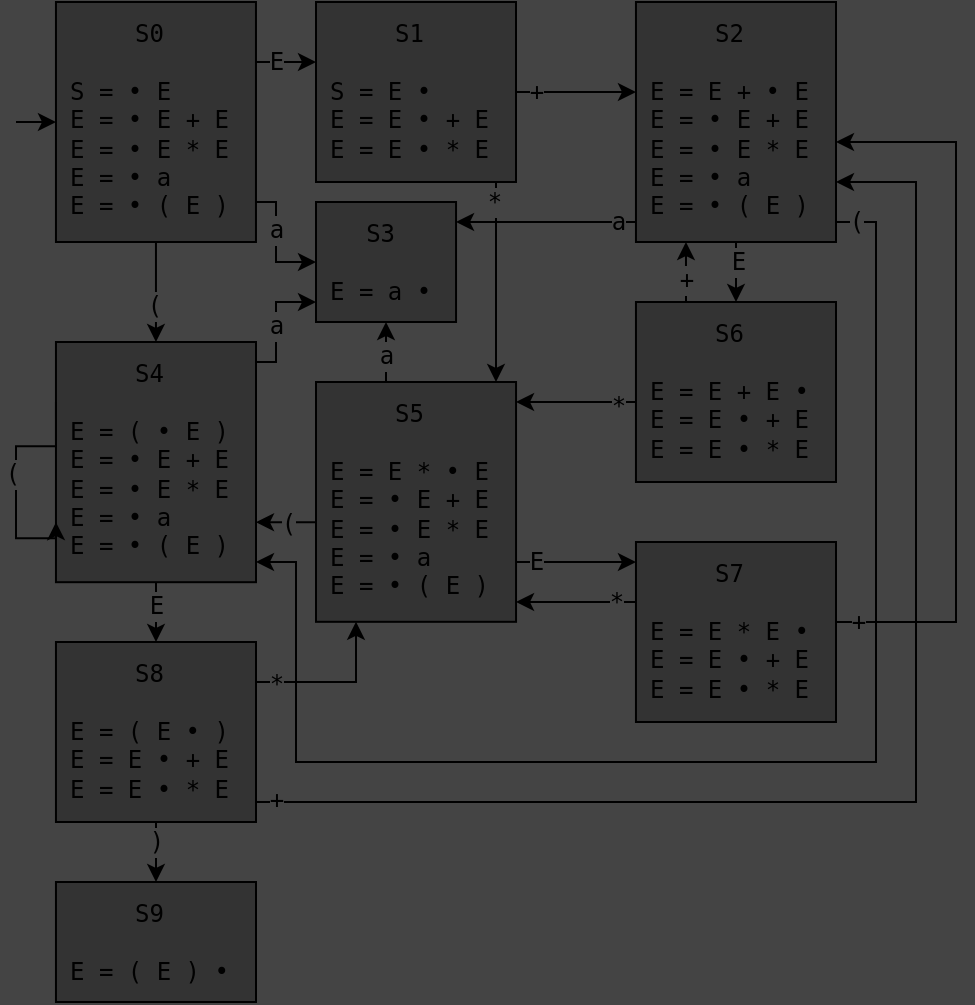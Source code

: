 <mxfile version="24.7.8">
  <diagram name="Page-1" id="PYJ2EbEZMSt3SerLNBYG">
    <mxGraphModel dx="580" dy="589" grid="1" gridSize="10" guides="1" tooltips="1" connect="1" arrows="1" fold="1" page="1" pageScale="1" pageWidth="827" pageHeight="1169" background="#444444" math="0" shadow="0">
      <root>
        <mxCell id="0" />
        <mxCell id="1" parent="0" />
        <mxCell id="hS7_LjZfpNOxfmpkIFcN-10" style="edgeStyle=orthogonalEdgeStyle;rounded=0;orthogonalLoop=1;jettySize=auto;html=1;fontFamily=monospace;fontSize=12;fontColor=default;" parent="1" source="hS7_LjZfpNOxfmpkIFcN-1" target="hS7_LjZfpNOxfmpkIFcN-6" edge="1">
          <mxGeometry relative="1" as="geometry">
            <Array as="points">
              <mxPoint x="160" y="40" />
              <mxPoint x="160" y="40" />
            </Array>
          </mxGeometry>
        </mxCell>
        <mxCell id="hS7_LjZfpNOxfmpkIFcN-14" value="E" style="edgeLabel;html=1;align=center;verticalAlign=middle;resizable=0;points=[];rounded=0;strokeColor=default;spacing=10;fontFamily=monospace;fontSize=12;fontColor=default;fillColor=default;labelBackgroundColor=#444444;" parent="hS7_LjZfpNOxfmpkIFcN-10" vertex="1" connectable="0">
          <mxGeometry x="-0.02" relative="1" as="geometry">
            <mxPoint x="-5" as="offset" />
          </mxGeometry>
        </mxCell>
        <mxCell id="hS7_LjZfpNOxfmpkIFcN-18" style="rounded=0;orthogonalLoop=1;jettySize=auto;html=1;fontFamily=monospace;fontSize=12;fontColor=default;edgeStyle=orthogonalEdgeStyle;" parent="1" source="hS7_LjZfpNOxfmpkIFcN-1" target="hS7_LjZfpNOxfmpkIFcN-4" edge="1">
          <mxGeometry relative="1" as="geometry">
            <Array as="points">
              <mxPoint x="160" y="110" />
              <mxPoint x="160" y="140" />
            </Array>
          </mxGeometry>
        </mxCell>
        <mxCell id="hS7_LjZfpNOxfmpkIFcN-19" value="a" style="edgeLabel;html=1;align=center;verticalAlign=middle;resizable=0;points=[];rounded=0;strokeColor=default;spacing=10;fontFamily=monospace;fontSize=12;fontColor=default;fillColor=default;labelBackgroundColor=#444444;" parent="hS7_LjZfpNOxfmpkIFcN-18" vertex="1" connectable="0">
          <mxGeometry x="-0.008" relative="1" as="geometry">
            <mxPoint y="-6" as="offset" />
          </mxGeometry>
        </mxCell>
        <mxCell id="hS7_LjZfpNOxfmpkIFcN-31" style="edgeStyle=orthogonalEdgeStyle;rounded=0;orthogonalLoop=1;jettySize=auto;html=1;fontFamily=monospace;fontSize=12;fontColor=default;" parent="1" source="hS7_LjZfpNOxfmpkIFcN-1" target="hS7_LjZfpNOxfmpkIFcN-2" edge="1">
          <mxGeometry relative="1" as="geometry" />
        </mxCell>
        <mxCell id="hS7_LjZfpNOxfmpkIFcN-32" value="(" style="edgeLabel;html=1;align=center;verticalAlign=middle;resizable=0;points=[];rounded=0;strokeColor=default;spacing=10;fontFamily=monospace;fontSize=12;fontColor=default;fillColor=default;labelBackgroundColor=#444444;" parent="hS7_LjZfpNOxfmpkIFcN-31" vertex="1" connectable="0">
          <mxGeometry x="0.259" y="-1" relative="1" as="geometry">
            <mxPoint as="offset" />
          </mxGeometry>
        </mxCell>
        <mxCell id="hS7_LjZfpNOxfmpkIFcN-1" value="&lt;div style=&quot;text-align: center;&quot;&gt;S0&lt;/div&gt;&lt;div&gt;&lt;br&gt;&lt;/div&gt;S = •&amp;nbsp;E&lt;div&gt;E =&amp;nbsp;&lt;span style=&quot;background-color: initial;&quot;&gt;•&lt;/span&gt;&lt;span style=&quot;background-color: initial;&quot;&gt;&amp;nbsp;E + E&lt;/span&gt;&lt;/div&gt;&lt;div&gt;E =&amp;nbsp;&lt;span style=&quot;background-color: initial;&quot;&gt;•&lt;/span&gt;&lt;span style=&quot;background-color: initial;&quot;&gt;&amp;nbsp;E * E&lt;/span&gt;&lt;/div&gt;&lt;div&gt;E =&amp;nbsp;&lt;span style=&quot;background-color: initial;&quot;&gt;•&lt;/span&gt;&lt;span style=&quot;background-color: initial;&quot;&gt;&amp;nbsp;a&lt;/span&gt;&lt;/div&gt;&lt;div&gt;E =&amp;nbsp;&lt;span style=&quot;background-color: initial;&quot;&gt;•&lt;/span&gt;&lt;span style=&quot;background-color: initial;&quot;&gt;&amp;nbsp;( E )&lt;/span&gt;&lt;/div&gt;" style="rounded=0;whiteSpace=wrap;html=1;fontFamily=monospace;align=left;spacing=7;verticalAlign=top;spacingTop=-3;fillColor=#333333;" parent="1" vertex="1">
          <mxGeometry x="49.98" y="10" width="100" height="120" as="geometry" />
        </mxCell>
        <mxCell id="hS7_LjZfpNOxfmpkIFcN-36" style="edgeStyle=orthogonalEdgeStyle;rounded=0;orthogonalLoop=1;jettySize=auto;html=1;fontFamily=monospace;fontSize=12;fontColor=default;" parent="1" source="hS7_LjZfpNOxfmpkIFcN-2" target="hS7_LjZfpNOxfmpkIFcN-3" edge="1">
          <mxGeometry relative="1" as="geometry" />
        </mxCell>
        <mxCell id="hS7_LjZfpNOxfmpkIFcN-37" value="E" style="edgeLabel;html=1;align=center;verticalAlign=middle;resizable=0;points=[];rounded=0;strokeColor=default;spacing=10;fontFamily=monospace;fontSize=12;fontColor=default;fillColor=default;labelBackgroundColor=#444444;" parent="hS7_LjZfpNOxfmpkIFcN-36" vertex="1" connectable="0">
          <mxGeometry x="0.278" relative="1" as="geometry">
            <mxPoint as="offset" />
          </mxGeometry>
        </mxCell>
        <mxCell id="hS7_LjZfpNOxfmpkIFcN-53" style="edgeStyle=orthogonalEdgeStyle;rounded=0;orthogonalLoop=1;jettySize=auto;html=1;fontFamily=monospace;fontSize=12;fontColor=default;" parent="1" source="hS7_LjZfpNOxfmpkIFcN-2" target="hS7_LjZfpNOxfmpkIFcN-4" edge="1">
          <mxGeometry relative="1" as="geometry">
            <Array as="points">
              <mxPoint x="160" y="190" />
              <mxPoint x="160" y="160" />
            </Array>
          </mxGeometry>
        </mxCell>
        <mxCell id="hS7_LjZfpNOxfmpkIFcN-54" value="a" style="edgeLabel;html=1;align=center;verticalAlign=middle;resizable=0;points=[];rounded=0;strokeColor=default;spacing=10;fontFamily=monospace;fontSize=12;fontColor=default;fillColor=default;labelBackgroundColor=#444444;" parent="hS7_LjZfpNOxfmpkIFcN-53" vertex="1" connectable="0">
          <mxGeometry x="0.553" y="-2" relative="1" as="geometry">
            <mxPoint x="-7" y="10" as="offset" />
          </mxGeometry>
        </mxCell>
        <mxCell id="hS7_LjZfpNOxfmpkIFcN-2" value="&lt;div style=&quot;text-align: center;&quot;&gt;S4&lt;/div&gt;&lt;div&gt;&lt;br&gt;&lt;/div&gt;&lt;div&gt;E = (&amp;nbsp;&lt;span style=&quot;background-color: initial;&quot;&gt;•&lt;/span&gt;&lt;span style=&quot;background-color: initial;&quot;&gt;&amp;nbsp;E )&lt;/span&gt;&lt;/div&gt;&lt;div&gt;E =&amp;nbsp;&lt;span style=&quot;background-color: initial;&quot;&gt;•&lt;/span&gt;&lt;span style=&quot;background-color: initial;&quot;&gt;&amp;nbsp;E + E&lt;/span&gt;&lt;/div&gt;&lt;div&gt;E =&amp;nbsp;&lt;span style=&quot;background-color: initial;&quot;&gt;•&lt;/span&gt;&lt;span style=&quot;background-color: initial;&quot;&gt;&amp;nbsp;E * E&lt;/span&gt;&lt;/div&gt;&lt;div&gt;E =&amp;nbsp;&lt;span style=&quot;background-color: initial;&quot;&gt;•&lt;/span&gt;&lt;span style=&quot;background-color: initial;&quot;&gt;&amp;nbsp;a&lt;/span&gt;&lt;/div&gt;&lt;div&gt;E =&amp;nbsp;&lt;span style=&quot;background-color: initial;&quot;&gt;•&lt;/span&gt;&lt;span style=&quot;background-color: initial;&quot;&gt;&amp;nbsp;( E )&lt;/span&gt;&lt;/div&gt;" style="rounded=0;whiteSpace=wrap;html=1;fontFamily=monospace;align=left;spacing=7;verticalAlign=top;spacingTop=-3;fillColor=#333333;" parent="1" vertex="1">
          <mxGeometry x="49.98" y="180" width="100.02" height="120.09" as="geometry" />
        </mxCell>
        <mxCell id="hS7_LjZfpNOxfmpkIFcN-38" style="edgeStyle=orthogonalEdgeStyle;rounded=0;orthogonalLoop=1;jettySize=auto;html=1;fontFamily=monospace;fontSize=12;fontColor=default;" parent="1" source="hS7_LjZfpNOxfmpkIFcN-3" target="hS7_LjZfpNOxfmpkIFcN-9" edge="1">
          <mxGeometry relative="1" as="geometry" />
        </mxCell>
        <mxCell id="hS7_LjZfpNOxfmpkIFcN-39" value=")" style="edgeLabel;html=1;align=center;verticalAlign=middle;resizable=0;points=[];rounded=0;strokeColor=default;spacing=10;fontFamily=monospace;fontSize=12;fontColor=default;fillColor=default;labelBackgroundColor=#444444;" parent="hS7_LjZfpNOxfmpkIFcN-38" vertex="1" connectable="0">
          <mxGeometry x="0.605" relative="1" as="geometry">
            <mxPoint y="-10" as="offset" />
          </mxGeometry>
        </mxCell>
        <mxCell id="hS7_LjZfpNOxfmpkIFcN-47" style="edgeStyle=orthogonalEdgeStyle;rounded=0;orthogonalLoop=1;jettySize=auto;html=1;fontFamily=monospace;fontSize=12;fontColor=default;" parent="1" source="hS7_LjZfpNOxfmpkIFcN-3" target="hS7_LjZfpNOxfmpkIFcN-22" edge="1">
          <mxGeometry relative="1" as="geometry">
            <Array as="points">
              <mxPoint x="200" y="350" />
            </Array>
          </mxGeometry>
        </mxCell>
        <mxCell id="hS7_LjZfpNOxfmpkIFcN-48" value="*" style="edgeLabel;html=1;align=center;verticalAlign=middle;resizable=0;points=[];rounded=0;strokeColor=default;spacing=10;fontFamily=monospace;fontSize=12;fontColor=default;fillColor=default;labelBackgroundColor=#444444;" parent="hS7_LjZfpNOxfmpkIFcN-47" vertex="1" connectable="0">
          <mxGeometry x="-0.205" y="-1" relative="1" as="geometry">
            <mxPoint x="-22" as="offset" />
          </mxGeometry>
        </mxCell>
        <mxCell id="hS7_LjZfpNOxfmpkIFcN-49" style="edgeStyle=orthogonalEdgeStyle;rounded=0;orthogonalLoop=1;jettySize=auto;html=1;fontFamily=monospace;fontSize=12;fontColor=default;" parent="1" source="hS7_LjZfpNOxfmpkIFcN-3" target="hS7_LjZfpNOxfmpkIFcN-5" edge="1">
          <mxGeometry relative="1" as="geometry">
            <Array as="points">
              <mxPoint x="480" y="410" />
              <mxPoint x="480" y="100" />
            </Array>
          </mxGeometry>
        </mxCell>
        <mxCell id="hS7_LjZfpNOxfmpkIFcN-50" value="+" style="edgeLabel;html=1;align=center;verticalAlign=middle;resizable=0;points=[];rounded=0;strokeColor=default;spacing=10;fontFamily=monospace;fontSize=12;fontColor=default;fillColor=default;labelBackgroundColor=#444444;" parent="hS7_LjZfpNOxfmpkIFcN-49" vertex="1" connectable="0">
          <mxGeometry x="-0.904" y="1" relative="1" as="geometry">
            <mxPoint x="-23" as="offset" />
          </mxGeometry>
        </mxCell>
        <mxCell id="hS7_LjZfpNOxfmpkIFcN-3" value="&lt;div style=&quot;text-align: center;&quot;&gt;S8&lt;/div&gt;&lt;div&gt;&lt;br&gt;&lt;/div&gt;E = ( E •&amp;nbsp;)&lt;div&gt;E = E&amp;nbsp;&lt;span style=&quot;background-color: initial;&quot;&gt;•&lt;/span&gt;&lt;span style=&quot;background-color: initial;&quot;&gt;&amp;nbsp;+ E&lt;/span&gt;&lt;/div&gt;&lt;div&gt;E = E&amp;nbsp;&lt;span style=&quot;background-color: initial;&quot;&gt;•&lt;/span&gt;&lt;span style=&quot;background-color: initial;&quot;&gt;&amp;nbsp;* E&lt;/span&gt;&lt;/div&gt;" style="rounded=0;whiteSpace=wrap;html=1;fontFamily=monospace;align=left;spacing=7;verticalAlign=top;spacingTop=-3;fillColor=#333333;" parent="1" vertex="1">
          <mxGeometry x="49.98" y="330" width="100.02" height="90" as="geometry" />
        </mxCell>
        <mxCell id="hS7_LjZfpNOxfmpkIFcN-4" value="&lt;div style=&quot;text-align: center;&quot;&gt;S3&lt;/div&gt;&lt;div&gt;&lt;br&gt;&lt;/div&gt;&lt;div&gt;E = a •&lt;/div&gt;" style="rounded=0;whiteSpace=wrap;html=1;fontFamily=monospace;align=left;spacing=7;verticalAlign=top;spacingTop=-3;fillColor=#333333;" parent="1" vertex="1">
          <mxGeometry x="180" y="110" width="70.02" height="60" as="geometry" />
        </mxCell>
        <mxCell id="hS7_LjZfpNOxfmpkIFcN-12" style="edgeStyle=orthogonalEdgeStyle;rounded=0;orthogonalLoop=1;jettySize=auto;html=1;fontFamily=monospace;fontSize=12;fontColor=default;" parent="1" source="hS7_LjZfpNOxfmpkIFcN-5" target="hS7_LjZfpNOxfmpkIFcN-7" edge="1">
          <mxGeometry relative="1" as="geometry">
            <mxPoint x="400" y="232.09" as="sourcePoint" />
          </mxGeometry>
        </mxCell>
        <mxCell id="hS7_LjZfpNOxfmpkIFcN-16" value="E" style="edgeLabel;html=1;align=center;verticalAlign=middle;resizable=0;points=[];rounded=0;strokeColor=default;spacing=10;fontFamily=monospace;fontSize=12;fontColor=default;fillColor=default;labelBackgroundColor=#444444;" parent="hS7_LjZfpNOxfmpkIFcN-12" vertex="1" connectable="0">
          <mxGeometry x="-0.608" y="1" relative="1" as="geometry">
            <mxPoint as="offset" />
          </mxGeometry>
        </mxCell>
        <mxCell id="hS7_LjZfpNOxfmpkIFcN-20" style="edgeStyle=orthogonalEdgeStyle;rounded=0;orthogonalLoop=1;jettySize=auto;html=1;fontFamily=monospace;fontSize=12;fontColor=default;" parent="1" source="hS7_LjZfpNOxfmpkIFcN-5" target="hS7_LjZfpNOxfmpkIFcN-4" edge="1">
          <mxGeometry relative="1" as="geometry">
            <Array as="points">
              <mxPoint x="300" y="120" />
              <mxPoint x="300" y="120" />
            </Array>
            <mxPoint x="349.98" y="172.097" as="sourcePoint" />
          </mxGeometry>
        </mxCell>
        <mxCell id="hS7_LjZfpNOxfmpkIFcN-21" value="a" style="edgeLabel;html=1;align=center;verticalAlign=middle;resizable=0;points=[];rounded=0;strokeColor=default;spacing=10;fontFamily=monospace;fontSize=12;fontColor=default;fillColor=default;labelBackgroundColor=#444444;" parent="hS7_LjZfpNOxfmpkIFcN-20" vertex="1" connectable="0">
          <mxGeometry x="-0.105" y="1" relative="1" as="geometry">
            <mxPoint x="31" y="-1" as="offset" />
          </mxGeometry>
        </mxCell>
        <mxCell id="hS7_LjZfpNOxfmpkIFcN-40" style="edgeStyle=orthogonalEdgeStyle;rounded=0;orthogonalLoop=1;jettySize=auto;html=1;fontFamily=monospace;fontSize=12;fontColor=default;" parent="1" source="hS7_LjZfpNOxfmpkIFcN-5" target="hS7_LjZfpNOxfmpkIFcN-2" edge="1">
          <mxGeometry relative="1" as="geometry">
            <mxPoint x="349.98" y="220.09" as="sourcePoint" />
            <Array as="points">
              <mxPoint x="460" y="120" />
              <mxPoint x="460" y="390" />
              <mxPoint x="170" y="390" />
              <mxPoint x="170" y="290" />
            </Array>
          </mxGeometry>
        </mxCell>
        <mxCell id="hS7_LjZfpNOxfmpkIFcN-42" value="(" style="edgeLabel;html=1;align=center;verticalAlign=middle;resizable=0;points=[];rounded=0;strokeColor=default;spacing=10;fontFamily=monospace;fontSize=12;fontColor=default;fillColor=default;labelBackgroundColor=#444444;" parent="hS7_LjZfpNOxfmpkIFcN-40" vertex="1" connectable="0">
          <mxGeometry x="0.043" y="-1" relative="1" as="geometry">
            <mxPoint x="65" y="-269" as="offset" />
          </mxGeometry>
        </mxCell>
        <mxCell id="hS7_LjZfpNOxfmpkIFcN-5" value="&lt;div style=&quot;text-align: center;&quot;&gt;S2&lt;/div&gt;&lt;div&gt;&lt;br&gt;&lt;/div&gt;&lt;div&gt;E = E +&amp;nbsp;&lt;span style=&quot;background-color: initial;&quot;&gt;•&lt;/span&gt;&lt;span style=&quot;background-color: initial;&quot;&gt;&amp;nbsp;E&lt;/span&gt;&lt;/div&gt;&lt;div&gt;E =&amp;nbsp;&lt;span style=&quot;background-color: initial;&quot;&gt;•&lt;/span&gt;&lt;span style=&quot;background-color: initial;&quot;&gt;&amp;nbsp;E + E&lt;/span&gt;&lt;/div&gt;&lt;div&gt;E =&amp;nbsp;&lt;span style=&quot;background-color: initial;&quot;&gt;•&lt;/span&gt;&lt;span style=&quot;background-color: initial;&quot;&gt;&amp;nbsp;E * E&lt;/span&gt;&lt;/div&gt;&lt;div&gt;E =&amp;nbsp;&lt;span style=&quot;background-color: initial;&quot;&gt;•&lt;/span&gt;&lt;span style=&quot;background-color: initial;&quot;&gt;&amp;nbsp;a&lt;/span&gt;&lt;/div&gt;&lt;div&gt;E =&amp;nbsp;&lt;span style=&quot;background-color: initial;&quot;&gt;•&lt;/span&gt;&lt;span style=&quot;background-color: initial;&quot;&gt;&amp;nbsp;( E )&lt;/span&gt;&lt;/div&gt;" style="rounded=0;whiteSpace=wrap;html=1;fontFamily=monospace;align=left;spacing=7;verticalAlign=top;spacingTop=-3;fillColor=#333333;" parent="1" vertex="1">
          <mxGeometry x="339.98" y="10" width="100.02" height="120" as="geometry" />
        </mxCell>
        <mxCell id="hS7_LjZfpNOxfmpkIFcN-11" style="edgeStyle=orthogonalEdgeStyle;rounded=0;orthogonalLoop=1;jettySize=auto;html=1;fontFamily=monospace;fontSize=12;fontColor=default;" parent="1" source="hS7_LjZfpNOxfmpkIFcN-6" target="hS7_LjZfpNOxfmpkIFcN-5" edge="1">
          <mxGeometry relative="1" as="geometry">
            <Array as="points">
              <mxPoint x="340" y="40" />
              <mxPoint x="340" y="40" />
            </Array>
          </mxGeometry>
        </mxCell>
        <mxCell id="hS7_LjZfpNOxfmpkIFcN-15" value="+" style="edgeLabel;html=1;align=center;verticalAlign=middle;resizable=0;points=[];rounded=0;strokeColor=default;spacing=10;fontFamily=monospace;fontSize=12;fontColor=default;fillColor=default;labelBackgroundColor=#444444;" parent="hS7_LjZfpNOxfmpkIFcN-11" vertex="1" connectable="0">
          <mxGeometry x="-0.18" relative="1" as="geometry">
            <mxPoint x="-15" as="offset" />
          </mxGeometry>
        </mxCell>
        <mxCell id="hS7_LjZfpNOxfmpkIFcN-23" style="edgeStyle=orthogonalEdgeStyle;rounded=0;orthogonalLoop=1;jettySize=auto;html=1;fontFamily=monospace;fontSize=12;fontColor=default;exitX=0.75;exitY=1;exitDx=0;exitDy=0;" parent="1" source="hS7_LjZfpNOxfmpkIFcN-6" target="hS7_LjZfpNOxfmpkIFcN-22" edge="1">
          <mxGeometry relative="1" as="geometry">
            <Array as="points">
              <mxPoint x="270" y="100" />
            </Array>
          </mxGeometry>
        </mxCell>
        <mxCell id="hS7_LjZfpNOxfmpkIFcN-24" value="*" style="edgeLabel;html=1;align=center;verticalAlign=middle;resizable=0;points=[];rounded=0;strokeColor=default;spacing=10;fontFamily=monospace;fontSize=12;fontColor=default;fillColor=default;labelBackgroundColor=#444444;" parent="hS7_LjZfpNOxfmpkIFcN-23" vertex="1" connectable="0">
          <mxGeometry x="0.408" y="1" relative="1" as="geometry">
            <mxPoint x="-2" y="-56" as="offset" />
          </mxGeometry>
        </mxCell>
        <mxCell id="hS7_LjZfpNOxfmpkIFcN-6" value="&lt;div style=&quot;text-align: center;&quot;&gt;S1&lt;/div&gt;&lt;div&gt;&lt;br&gt;&lt;/div&gt;S = E •&lt;div&gt;E = E&amp;nbsp;&lt;span style=&quot;background-color: initial;&quot;&gt;•&lt;/span&gt;&lt;span style=&quot;background-color: initial;&quot;&gt;&amp;nbsp;+ E&lt;/span&gt;&lt;/div&gt;&lt;div&gt;E = E&amp;nbsp;&lt;span style=&quot;background-color: initial;&quot;&gt;•&lt;/span&gt;&lt;span style=&quot;background-color: initial;&quot;&gt;&amp;nbsp;* E&lt;/span&gt;&lt;/div&gt;" style="rounded=0;whiteSpace=wrap;html=1;fontFamily=monospace;align=left;spacing=7;verticalAlign=top;spacingTop=-3;fillColor=#333333;" parent="1" vertex="1">
          <mxGeometry x="180" y="10" width="100" height="90" as="geometry" />
        </mxCell>
        <mxCell id="hS7_LjZfpNOxfmpkIFcN-13" style="edgeStyle=orthogonalEdgeStyle;rounded=0;orthogonalLoop=1;jettySize=auto;html=1;fontFamily=monospace;fontSize=12;fontColor=default;entryX=0.25;entryY=1;entryDx=0;entryDy=0;" parent="1" source="hS7_LjZfpNOxfmpkIFcN-7" target="hS7_LjZfpNOxfmpkIFcN-5" edge="1">
          <mxGeometry relative="1" as="geometry">
            <mxPoint x="380" y="232.09" as="targetPoint" />
            <Array as="points">
              <mxPoint x="365" y="150" />
              <mxPoint x="365" y="150" />
            </Array>
          </mxGeometry>
        </mxCell>
        <mxCell id="hS7_LjZfpNOxfmpkIFcN-17" value="+" style="edgeLabel;html=1;align=center;verticalAlign=middle;resizable=0;points=[];rounded=0;strokeColor=default;spacing=10;fontFamily=monospace;fontSize=12;fontColor=default;fillColor=default;labelBackgroundColor=#444444;" parent="hS7_LjZfpNOxfmpkIFcN-13" vertex="1" connectable="0">
          <mxGeometry x="-0.267" relative="1" as="geometry">
            <mxPoint as="offset" />
          </mxGeometry>
        </mxCell>
        <mxCell id="hS7_LjZfpNOxfmpkIFcN-25" style="edgeStyle=orthogonalEdgeStyle;rounded=0;orthogonalLoop=1;jettySize=auto;html=1;fontFamily=monospace;fontSize=12;fontColor=default;" parent="1" source="hS7_LjZfpNOxfmpkIFcN-7" target="hS7_LjZfpNOxfmpkIFcN-22" edge="1">
          <mxGeometry relative="1" as="geometry">
            <Array as="points">
              <mxPoint x="330" y="210" />
              <mxPoint x="330" y="210" />
            </Array>
          </mxGeometry>
        </mxCell>
        <mxCell id="hS7_LjZfpNOxfmpkIFcN-26" value="*" style="edgeLabel;html=1;align=center;verticalAlign=middle;resizable=0;points=[];rounded=0;strokeColor=default;spacing=10;fontFamily=monospace;fontSize=12;fontColor=default;fillColor=default;labelBackgroundColor=#444444;" parent="hS7_LjZfpNOxfmpkIFcN-25" vertex="1" connectable="0">
          <mxGeometry x="0.024" y="2" relative="1" as="geometry">
            <mxPoint x="21" as="offset" />
          </mxGeometry>
        </mxCell>
        <mxCell id="hS7_LjZfpNOxfmpkIFcN-7" value="&lt;div style=&quot;text-align: center;&quot;&gt;S6&lt;/div&gt;&lt;div&gt;&lt;br&gt;&lt;/div&gt;E = E + E •&lt;div&gt;E = E&amp;nbsp;&lt;span style=&quot;background-color: initial;&quot;&gt;•&lt;/span&gt;&lt;span style=&quot;background-color: initial;&quot;&gt;&amp;nbsp;+ E&lt;/span&gt;&lt;/div&gt;&lt;div&gt;E = E&amp;nbsp;&lt;span style=&quot;background-color: initial;&quot;&gt;•&lt;/span&gt;&lt;span style=&quot;background-color: initial;&quot;&gt;&amp;nbsp;* E&lt;/span&gt;&lt;/div&gt;" style="rounded=0;whiteSpace=wrap;html=1;fontFamily=monospace;align=left;spacing=7;verticalAlign=top;spacingTop=-3;fillColor=#333333;" parent="1" vertex="1">
          <mxGeometry x="339.98" y="160" width="100.02" height="90" as="geometry" />
        </mxCell>
        <mxCell id="hS7_LjZfpNOxfmpkIFcN-29" style="edgeStyle=orthogonalEdgeStyle;rounded=0;orthogonalLoop=1;jettySize=auto;html=1;fontFamily=monospace;fontSize=12;fontColor=default;" parent="1" source="hS7_LjZfpNOxfmpkIFcN-8" target="hS7_LjZfpNOxfmpkIFcN-22" edge="1">
          <mxGeometry relative="1" as="geometry">
            <Array as="points">
              <mxPoint x="300" y="310" />
              <mxPoint x="300" y="310" />
            </Array>
          </mxGeometry>
        </mxCell>
        <mxCell id="hS7_LjZfpNOxfmpkIFcN-30" value="*" style="edgeLabel;html=1;align=center;verticalAlign=middle;resizable=0;points=[];rounded=0;strokeColor=default;spacing=10;fontFamily=monospace;fontSize=12;fontColor=default;fillColor=default;labelBackgroundColor=#444444;" parent="hS7_LjZfpNOxfmpkIFcN-29" vertex="1" connectable="0">
          <mxGeometry x="-0.341" relative="1" as="geometry">
            <mxPoint x="10" as="offset" />
          </mxGeometry>
        </mxCell>
        <mxCell id="hS7_LjZfpNOxfmpkIFcN-51" style="edgeStyle=orthogonalEdgeStyle;rounded=0;orthogonalLoop=1;jettySize=auto;html=1;fontFamily=monospace;fontSize=12;fontColor=default;" parent="1" source="hS7_LjZfpNOxfmpkIFcN-8" target="hS7_LjZfpNOxfmpkIFcN-5" edge="1">
          <mxGeometry relative="1" as="geometry">
            <mxPoint x="469.98" y="210.09" as="targetPoint" />
            <Array as="points">
              <mxPoint x="500" y="320" />
              <mxPoint x="500" y="80" />
            </Array>
          </mxGeometry>
        </mxCell>
        <mxCell id="hS7_LjZfpNOxfmpkIFcN-52" value="+" style="edgeLabel;html=1;align=center;verticalAlign=middle;resizable=0;points=[];rounded=0;strokeColor=default;spacing=10;fontFamily=monospace;fontSize=12;fontColor=default;fillColor=default;labelBackgroundColor=#444444;" parent="hS7_LjZfpNOxfmpkIFcN-51" vertex="1" connectable="0">
          <mxGeometry x="-0.94" relative="1" as="geometry">
            <mxPoint as="offset" />
          </mxGeometry>
        </mxCell>
        <mxCell id="hS7_LjZfpNOxfmpkIFcN-8" value="&lt;div style=&quot;text-align: center;&quot;&gt;S7&lt;/div&gt;&lt;div&gt;&lt;br&gt;&lt;/div&gt;E = E * E •&lt;div&gt;E = E&amp;nbsp;&lt;span style=&quot;background-color: initial;&quot;&gt;•&lt;/span&gt;&lt;span style=&quot;background-color: initial;&quot;&gt;&amp;nbsp;+ E&lt;/span&gt;&lt;/div&gt;&lt;div&gt;E = E&amp;nbsp;&lt;span style=&quot;background-color: initial;&quot;&gt;•&lt;/span&gt;&lt;span style=&quot;background-color: initial;&quot;&gt;&amp;nbsp;* E&lt;/span&gt;&lt;/div&gt;" style="rounded=0;whiteSpace=wrap;html=1;fontFamily=monospace;align=left;spacing=7;verticalAlign=top;spacingTop=-3;fillColor=#333333;" parent="1" vertex="1">
          <mxGeometry x="339.98" y="280" width="100.02" height="90" as="geometry" />
        </mxCell>
        <mxCell id="hS7_LjZfpNOxfmpkIFcN-9" value="&lt;div style=&quot;text-align: center;&quot;&gt;&lt;span style=&quot;background-color: initial;&quot;&gt;S9&lt;/span&gt;&lt;/div&gt;&lt;div&gt;&lt;span style=&quot;background-color: initial;&quot;&gt;&lt;br&gt;&lt;/span&gt;&lt;/div&gt;&lt;div&gt;&lt;span style=&quot;background-color: initial;&quot;&gt;E = ( E )&amp;nbsp;&lt;/span&gt;&lt;span style=&quot;background-color: initial;&quot;&gt;•&lt;/span&gt;&lt;br&gt;&lt;/div&gt;" style="rounded=0;whiteSpace=wrap;html=1;fontFamily=monospace;align=left;spacing=7;verticalAlign=top;spacingTop=-3;fillColor=#333333;" parent="1" vertex="1">
          <mxGeometry x="49.98" y="450" width="100.02" height="60" as="geometry" />
        </mxCell>
        <mxCell id="hS7_LjZfpNOxfmpkIFcN-27" style="edgeStyle=orthogonalEdgeStyle;rounded=0;orthogonalLoop=1;jettySize=auto;html=1;fontFamily=monospace;fontSize=12;fontColor=default;" parent="1" source="hS7_LjZfpNOxfmpkIFcN-22" target="hS7_LjZfpNOxfmpkIFcN-8" edge="1">
          <mxGeometry relative="1" as="geometry">
            <Array as="points">
              <mxPoint x="300" y="290" />
              <mxPoint x="300" y="290" />
            </Array>
          </mxGeometry>
        </mxCell>
        <mxCell id="hS7_LjZfpNOxfmpkIFcN-28" value="E" style="edgeLabel;html=1;align=center;verticalAlign=middle;resizable=0;points=[];rounded=0;strokeColor=default;spacing=10;fontFamily=monospace;fontSize=12;fontColor=default;fillColor=default;labelBackgroundColor=#444444;" parent="hS7_LjZfpNOxfmpkIFcN-27" vertex="1" connectable="0">
          <mxGeometry x="0.202" relative="1" as="geometry">
            <mxPoint x="-26" as="offset" />
          </mxGeometry>
        </mxCell>
        <mxCell id="hS7_LjZfpNOxfmpkIFcN-41" style="edgeStyle=orthogonalEdgeStyle;rounded=0;orthogonalLoop=1;jettySize=auto;html=1;fontFamily=monospace;fontSize=12;fontColor=default;" parent="1" source="hS7_LjZfpNOxfmpkIFcN-22" target="hS7_LjZfpNOxfmpkIFcN-2" edge="1">
          <mxGeometry relative="1" as="geometry">
            <Array as="points">
              <mxPoint x="179.98" y="270.09" />
              <mxPoint x="179.98" y="270.09" />
            </Array>
          </mxGeometry>
        </mxCell>
        <mxCell id="hS7_LjZfpNOxfmpkIFcN-43" value="(" style="edgeLabel;html=1;align=center;verticalAlign=middle;resizable=0;points=[];rounded=0;strokeColor=default;spacing=10;fontFamily=monospace;fontSize=12;fontColor=default;fillColor=default;labelBackgroundColor=#444444;" parent="hS7_LjZfpNOxfmpkIFcN-41" vertex="1" connectable="0">
          <mxGeometry x="-0.039" y="1" relative="1" as="geometry">
            <mxPoint as="offset" />
          </mxGeometry>
        </mxCell>
        <mxCell id="hS7_LjZfpNOxfmpkIFcN-45" style="edgeStyle=orthogonalEdgeStyle;rounded=0;orthogonalLoop=1;jettySize=auto;html=1;fontFamily=monospace;fontSize=12;fontColor=default;" parent="1" source="hS7_LjZfpNOxfmpkIFcN-22" target="hS7_LjZfpNOxfmpkIFcN-4" edge="1">
          <mxGeometry relative="1" as="geometry">
            <Array as="points">
              <mxPoint x="215" y="190" />
              <mxPoint x="215" y="190" />
            </Array>
          </mxGeometry>
        </mxCell>
        <mxCell id="hS7_LjZfpNOxfmpkIFcN-46" value="a" style="edgeLabel;html=1;align=center;verticalAlign=middle;resizable=0;points=[];rounded=0;strokeColor=default;spacing=10;fontFamily=monospace;fontSize=12;fontColor=default;fillColor=default;labelBackgroundColor=#444444;" parent="hS7_LjZfpNOxfmpkIFcN-45" vertex="1" connectable="0">
          <mxGeometry x="0.236" y="-1" relative="1" as="geometry">
            <mxPoint x="-1" y="5" as="offset" />
          </mxGeometry>
        </mxCell>
        <mxCell id="hS7_LjZfpNOxfmpkIFcN-22" value="&lt;div style=&quot;text-align: center;&quot;&gt;S5&lt;/div&gt;&lt;div&gt;&lt;br&gt;&lt;/div&gt;&lt;div&gt;E = E *&amp;nbsp;&lt;span style=&quot;background-color: initial;&quot;&gt;•&lt;/span&gt;&lt;span style=&quot;background-color: initial;&quot;&gt;&amp;nbsp;E&lt;/span&gt;&lt;/div&gt;&lt;div&gt;E =&amp;nbsp;&lt;span style=&quot;background-color: initial;&quot;&gt;•&lt;/span&gt;&lt;span style=&quot;background-color: initial;&quot;&gt;&amp;nbsp;E + E&lt;/span&gt;&lt;/div&gt;&lt;div&gt;E =&amp;nbsp;&lt;span style=&quot;background-color: initial;&quot;&gt;•&lt;/span&gt;&lt;span style=&quot;background-color: initial;&quot;&gt;&amp;nbsp;E * E&lt;/span&gt;&lt;/div&gt;&lt;div&gt;E =&amp;nbsp;&lt;span style=&quot;background-color: initial;&quot;&gt;•&lt;/span&gt;&lt;span style=&quot;background-color: initial;&quot;&gt;&amp;nbsp;a&lt;/span&gt;&lt;/div&gt;&lt;div&gt;E =&amp;nbsp;&lt;span style=&quot;background-color: initial;&quot;&gt;•&lt;/span&gt;&lt;span style=&quot;background-color: initial;&quot;&gt;&amp;nbsp;( E )&lt;/span&gt;&lt;/div&gt;" style="rounded=0;whiteSpace=wrap;html=1;fontFamily=monospace;align=left;spacing=7;verticalAlign=top;spacingTop=-3;fillColor=#333333;" parent="1" vertex="1">
          <mxGeometry x="180.0" y="200" width="100.02" height="119.91" as="geometry" />
        </mxCell>
        <mxCell id="hS7_LjZfpNOxfmpkIFcN-33" style="edgeStyle=orthogonalEdgeStyle;rounded=0;orthogonalLoop=1;jettySize=auto;html=1;entryX=0;entryY=0.75;entryDx=0;entryDy=0;fontFamily=monospace;fontSize=12;fontColor=default;exitX=0;exitY=0.25;exitDx=0;exitDy=0;" parent="1" source="hS7_LjZfpNOxfmpkIFcN-2" target="hS7_LjZfpNOxfmpkIFcN-2" edge="1">
          <mxGeometry relative="1" as="geometry">
            <Array as="points">
              <mxPoint x="29.98" y="232.09" />
              <mxPoint x="29.98" y="278.09" />
            </Array>
          </mxGeometry>
        </mxCell>
        <mxCell id="hS7_LjZfpNOxfmpkIFcN-34" value="(" style="edgeLabel;html=1;align=center;verticalAlign=middle;resizable=0;points=[];rounded=0;strokeColor=default;spacing=10;fontFamily=monospace;fontSize=12;fontColor=default;fillColor=default;labelBackgroundColor=#444444;" parent="hS7_LjZfpNOxfmpkIFcN-33" vertex="1" connectable="0">
          <mxGeometry x="-0.039" y="-2" relative="1" as="geometry">
            <mxPoint as="offset" />
          </mxGeometry>
        </mxCell>
        <mxCell id="hS7_LjZfpNOxfmpkIFcN-57" value="" style="endArrow=classic;html=1;rounded=0;fontFamily=monospace;fontSize=12;fontColor=default;" parent="1" target="hS7_LjZfpNOxfmpkIFcN-1" edge="1">
          <mxGeometry width="50" height="50" relative="1" as="geometry">
            <mxPoint x="30" y="70" as="sourcePoint" />
            <mxPoint y="40" as="targetPoint" />
          </mxGeometry>
        </mxCell>
      </root>
    </mxGraphModel>
  </diagram>
</mxfile>
